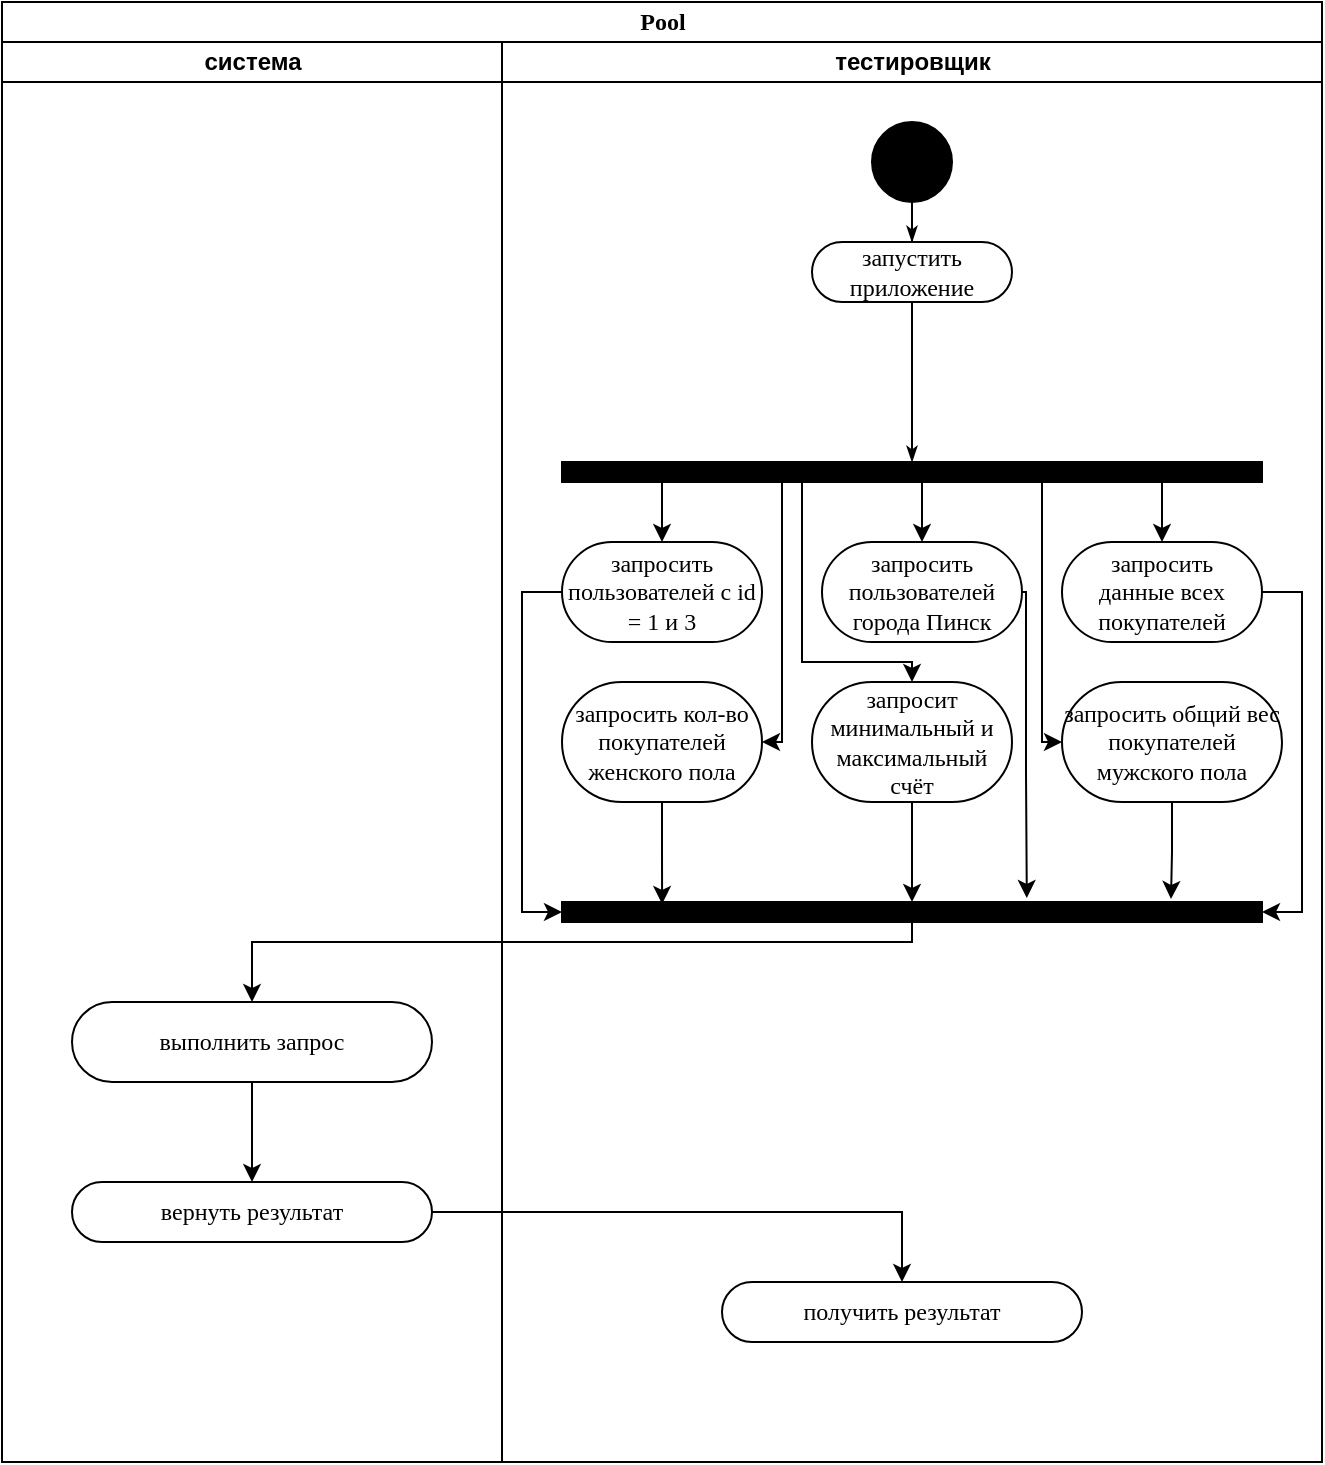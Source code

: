 <mxfile version="24.0.6" type="github">
  <diagram name="Page-1" id="0783ab3e-0a74-02c8-0abd-f7b4e66b4bec">
    <mxGraphModel dx="1509" dy="785" grid="1" gridSize="10" guides="1" tooltips="1" connect="1" arrows="1" fold="1" page="1" pageScale="1" pageWidth="850" pageHeight="1100" background="none" math="0" shadow="0">
      <root>
        <mxCell id="0" />
        <mxCell id="1" parent="0" />
        <mxCell id="1c1d494c118603dd-1" value="Pool" style="swimlane;html=1;childLayout=stackLayout;startSize=20;rounded=0;shadow=0;comic=0;labelBackgroundColor=none;strokeWidth=1;fontFamily=Verdana;fontSize=12;align=center;" parent="1" vertex="1">
          <mxGeometry x="40" y="20" width="660" height="730" as="geometry" />
        </mxCell>
        <mxCell id="1c1d494c118603dd-3" value="система" style="swimlane;html=1;startSize=20;" parent="1c1d494c118603dd-1" vertex="1">
          <mxGeometry y="20" width="250" height="710" as="geometry" />
        </mxCell>
        <mxCell id="jq8Ooqz2yySnKF2LfUtu-45" style="edgeStyle=orthogonalEdgeStyle;rounded=0;orthogonalLoop=1;jettySize=auto;html=1;" edge="1" parent="1c1d494c118603dd-3" source="jq8Ooqz2yySnKF2LfUtu-42">
          <mxGeometry relative="1" as="geometry">
            <mxPoint x="125" y="570" as="targetPoint" />
          </mxGeometry>
        </mxCell>
        <mxCell id="jq8Ooqz2yySnKF2LfUtu-42" value="выполнить запрос" style="rounded=1;whiteSpace=wrap;html=1;shadow=0;comic=0;labelBackgroundColor=none;strokeWidth=1;fontFamily=Verdana;fontSize=12;align=center;arcSize=50;" vertex="1" parent="1c1d494c118603dd-3">
          <mxGeometry x="35" y="480" width="180" height="40" as="geometry" />
        </mxCell>
        <mxCell id="jq8Ooqz2yySnKF2LfUtu-44" value="вернуть результат" style="rounded=1;whiteSpace=wrap;html=1;shadow=0;comic=0;labelBackgroundColor=none;strokeWidth=1;fontFamily=Verdana;fontSize=12;align=center;arcSize=50;" vertex="1" parent="1c1d494c118603dd-3">
          <mxGeometry x="35" y="570" width="180" height="30" as="geometry" />
        </mxCell>
        <mxCell id="1c1d494c118603dd-4" value="тестировщик" style="swimlane;html=1;startSize=20;" parent="1c1d494c118603dd-1" vertex="1">
          <mxGeometry x="250" y="20" width="410" height="710" as="geometry" />
        </mxCell>
        <mxCell id="1c1d494c118603dd-27" style="edgeStyle=orthogonalEdgeStyle;rounded=0;html=1;labelBackgroundColor=none;startArrow=none;startFill=0;startSize=5;endArrow=classicThin;endFill=1;endSize=5;jettySize=auto;orthogonalLoop=1;strokeWidth=1;fontFamily=Verdana;fontSize=12" parent="1c1d494c118603dd-4" source="60571a20871a0731-4" target="60571a20871a0731-8" edge="1">
          <mxGeometry relative="1" as="geometry" />
        </mxCell>
        <mxCell id="60571a20871a0731-4" value="" style="ellipse;whiteSpace=wrap;html=1;rounded=0;shadow=0;comic=0;labelBackgroundColor=none;strokeWidth=1;fillColor=#000000;fontFamily=Verdana;fontSize=12;align=center;" parent="1c1d494c118603dd-4" vertex="1">
          <mxGeometry x="185" y="40" width="40" height="40" as="geometry" />
        </mxCell>
        <mxCell id="60571a20871a0731-8" value="запустить приложение" style="rounded=1;whiteSpace=wrap;html=1;shadow=0;comic=0;labelBackgroundColor=none;strokeWidth=1;fontFamily=Verdana;fontSize=12;align=center;arcSize=50;" parent="1c1d494c118603dd-4" vertex="1">
          <mxGeometry x="155" y="100" width="100" height="30" as="geometry" />
        </mxCell>
        <mxCell id="jq8Ooqz2yySnKF2LfUtu-25" style="edgeStyle=orthogonalEdgeStyle;rounded=0;orthogonalLoop=1;jettySize=auto;html=1;entryX=0.5;entryY=0;entryDx=0;entryDy=0;" edge="1" parent="1c1d494c118603dd-4" source="60571a20871a0731-3" target="jq8Ooqz2yySnKF2LfUtu-15">
          <mxGeometry relative="1" as="geometry">
            <Array as="points">
              <mxPoint x="80" y="230" />
              <mxPoint x="80" y="230" />
            </Array>
          </mxGeometry>
        </mxCell>
        <mxCell id="jq8Ooqz2yySnKF2LfUtu-26" style="edgeStyle=orthogonalEdgeStyle;rounded=0;orthogonalLoop=1;jettySize=auto;html=1;" edge="1" parent="1c1d494c118603dd-4" source="60571a20871a0731-3" target="jq8Ooqz2yySnKF2LfUtu-18">
          <mxGeometry relative="1" as="geometry">
            <Array as="points">
              <mxPoint x="140" y="350" />
            </Array>
          </mxGeometry>
        </mxCell>
        <mxCell id="jq8Ooqz2yySnKF2LfUtu-27" style="edgeStyle=orthogonalEdgeStyle;rounded=0;orthogonalLoop=1;jettySize=auto;html=1;entryX=0.5;entryY=0;entryDx=0;entryDy=0;" edge="1" parent="1c1d494c118603dd-4" source="60571a20871a0731-3" target="jq8Ooqz2yySnKF2LfUtu-20">
          <mxGeometry relative="1" as="geometry">
            <Array as="points">
              <mxPoint x="210" y="230" />
              <mxPoint x="210" y="230" />
            </Array>
          </mxGeometry>
        </mxCell>
        <mxCell id="jq8Ooqz2yySnKF2LfUtu-28" style="edgeStyle=orthogonalEdgeStyle;rounded=0;orthogonalLoop=1;jettySize=auto;html=1;" edge="1" parent="1c1d494c118603dd-4" source="60571a20871a0731-3" target="jq8Ooqz2yySnKF2LfUtu-21">
          <mxGeometry relative="1" as="geometry">
            <Array as="points">
              <mxPoint x="330" y="230" />
              <mxPoint x="330" y="230" />
            </Array>
          </mxGeometry>
        </mxCell>
        <mxCell id="jq8Ooqz2yySnKF2LfUtu-29" style="edgeStyle=orthogonalEdgeStyle;rounded=0;orthogonalLoop=1;jettySize=auto;html=1;" edge="1" parent="1c1d494c118603dd-4" source="60571a20871a0731-3" target="jq8Ooqz2yySnKF2LfUtu-19">
          <mxGeometry relative="1" as="geometry">
            <Array as="points">
              <mxPoint x="270" y="350" />
            </Array>
          </mxGeometry>
        </mxCell>
        <mxCell id="jq8Ooqz2yySnKF2LfUtu-30" style="edgeStyle=orthogonalEdgeStyle;rounded=0;orthogonalLoop=1;jettySize=auto;html=1;entryX=0.5;entryY=0;entryDx=0;entryDy=0;" edge="1" parent="1c1d494c118603dd-4" source="60571a20871a0731-3" target="jq8Ooqz2yySnKF2LfUtu-17">
          <mxGeometry relative="1" as="geometry">
            <Array as="points">
              <mxPoint x="150" y="310" />
              <mxPoint x="205" y="310" />
            </Array>
          </mxGeometry>
        </mxCell>
        <mxCell id="60571a20871a0731-3" value="" style="whiteSpace=wrap;html=1;rounded=0;shadow=0;comic=0;labelBackgroundColor=none;strokeWidth=1;fillColor=#000000;fontFamily=Verdana;fontSize=12;align=center;rotation=0;" parent="1c1d494c118603dd-4" vertex="1">
          <mxGeometry x="30" y="210" width="350" height="10" as="geometry" />
        </mxCell>
        <mxCell id="1c1d494c118603dd-28" style="edgeStyle=orthogonalEdgeStyle;rounded=0;html=1;entryX=0.5;entryY=0;labelBackgroundColor=none;startArrow=none;startFill=0;startSize=5;endArrow=classicThin;endFill=1;endSize=5;jettySize=auto;orthogonalLoop=1;strokeWidth=1;fontFamily=Verdana;fontSize=12" parent="1c1d494c118603dd-4" source="60571a20871a0731-8" target="60571a20871a0731-3" edge="1">
          <mxGeometry relative="1" as="geometry">
            <Array as="points">
              <mxPoint x="205" y="150" />
              <mxPoint x="205" y="150" />
            </Array>
          </mxGeometry>
        </mxCell>
        <mxCell id="jq8Ooqz2yySnKF2LfUtu-36" style="edgeStyle=orthogonalEdgeStyle;rounded=0;orthogonalLoop=1;jettySize=auto;html=1;entryX=0;entryY=0.5;entryDx=0;entryDy=0;" edge="1" parent="1c1d494c118603dd-4" source="jq8Ooqz2yySnKF2LfUtu-15" target="jq8Ooqz2yySnKF2LfUtu-33">
          <mxGeometry relative="1" as="geometry">
            <Array as="points">
              <mxPoint x="10" y="275" />
              <mxPoint x="10" y="435" />
            </Array>
          </mxGeometry>
        </mxCell>
        <mxCell id="jq8Ooqz2yySnKF2LfUtu-15" value="запросить пользователей с id = 1 и 3" style="rounded=1;whiteSpace=wrap;html=1;shadow=0;comic=0;labelBackgroundColor=none;strokeWidth=1;fontFamily=Verdana;fontSize=12;align=center;arcSize=50;" vertex="1" parent="1c1d494c118603dd-4">
          <mxGeometry x="30" y="250" width="100" height="50" as="geometry" />
        </mxCell>
        <mxCell id="jq8Ooqz2yySnKF2LfUtu-37" style="edgeStyle=orthogonalEdgeStyle;rounded=0;orthogonalLoop=1;jettySize=auto;html=1;entryX=0.5;entryY=0;entryDx=0;entryDy=0;" edge="1" parent="1c1d494c118603dd-4" source="jq8Ooqz2yySnKF2LfUtu-17" target="jq8Ooqz2yySnKF2LfUtu-33">
          <mxGeometry relative="1" as="geometry" />
        </mxCell>
        <mxCell id="jq8Ooqz2yySnKF2LfUtu-17" value="запросит минимальный и максимальный счёт" style="rounded=1;whiteSpace=wrap;html=1;shadow=0;comic=0;labelBackgroundColor=none;strokeWidth=1;fontFamily=Verdana;fontSize=12;align=center;arcSize=50;" vertex="1" parent="1c1d494c118603dd-4">
          <mxGeometry x="155" y="320" width="100" height="60" as="geometry" />
        </mxCell>
        <mxCell id="jq8Ooqz2yySnKF2LfUtu-19" value="запросить общий вес покупателей мужского пола" style="rounded=1;whiteSpace=wrap;html=1;shadow=0;comic=0;labelBackgroundColor=none;strokeWidth=1;fontFamily=Verdana;fontSize=12;align=center;arcSize=50;" vertex="1" parent="1c1d494c118603dd-4">
          <mxGeometry x="280" y="320" width="110" height="60" as="geometry" />
        </mxCell>
        <mxCell id="jq8Ooqz2yySnKF2LfUtu-18" value="запросить кол-во покупателей женского пола" style="rounded=1;whiteSpace=wrap;html=1;shadow=0;comic=0;labelBackgroundColor=none;strokeWidth=1;fontFamily=Verdana;fontSize=12;align=center;arcSize=50;" vertex="1" parent="1c1d494c118603dd-4">
          <mxGeometry x="30" y="320" width="100" height="60" as="geometry" />
        </mxCell>
        <mxCell id="jq8Ooqz2yySnKF2LfUtu-20" value="запросить пользователей города Пинск" style="rounded=1;whiteSpace=wrap;html=1;shadow=0;comic=0;labelBackgroundColor=none;strokeWidth=1;fontFamily=Verdana;fontSize=12;align=center;arcSize=50;" vertex="1" parent="1c1d494c118603dd-4">
          <mxGeometry x="160" y="250" width="100" height="50" as="geometry" />
        </mxCell>
        <mxCell id="jq8Ooqz2yySnKF2LfUtu-39" style="edgeStyle=orthogonalEdgeStyle;rounded=0;orthogonalLoop=1;jettySize=auto;html=1;entryX=1;entryY=0.5;entryDx=0;entryDy=0;" edge="1" parent="1c1d494c118603dd-4" source="jq8Ooqz2yySnKF2LfUtu-21" target="jq8Ooqz2yySnKF2LfUtu-33">
          <mxGeometry relative="1" as="geometry">
            <Array as="points">
              <mxPoint x="400" y="275" />
              <mxPoint x="400" y="435" />
            </Array>
          </mxGeometry>
        </mxCell>
        <mxCell id="jq8Ooqz2yySnKF2LfUtu-21" value="запросить&lt;div&gt;данные всех покупателей&lt;/div&gt;" style="rounded=1;whiteSpace=wrap;html=1;shadow=0;comic=0;labelBackgroundColor=none;strokeWidth=1;fontFamily=Verdana;fontSize=12;align=center;arcSize=50;" vertex="1" parent="1c1d494c118603dd-4">
          <mxGeometry x="280" y="250" width="100" height="50" as="geometry" />
        </mxCell>
        <mxCell id="jq8Ooqz2yySnKF2LfUtu-33" value="" style="whiteSpace=wrap;html=1;rounded=0;shadow=0;comic=0;labelBackgroundColor=none;strokeWidth=1;fillColor=#000000;fontFamily=Verdana;fontSize=12;align=center;rotation=0;" vertex="1" parent="1c1d494c118603dd-4">
          <mxGeometry x="30" y="430" width="350" height="10" as="geometry" />
        </mxCell>
        <mxCell id="jq8Ooqz2yySnKF2LfUtu-35" style="edgeStyle=orthogonalEdgeStyle;rounded=0;orthogonalLoop=1;jettySize=auto;html=1;entryX=0.143;entryY=0.1;entryDx=0;entryDy=0;entryPerimeter=0;" edge="1" parent="1c1d494c118603dd-4" source="jq8Ooqz2yySnKF2LfUtu-18" target="jq8Ooqz2yySnKF2LfUtu-33">
          <mxGeometry relative="1" as="geometry" />
        </mxCell>
        <mxCell id="jq8Ooqz2yySnKF2LfUtu-38" style="edgeStyle=orthogonalEdgeStyle;rounded=0;orthogonalLoop=1;jettySize=auto;html=1;entryX=0.87;entryY=-0.15;entryDx=0;entryDy=0;entryPerimeter=0;" edge="1" parent="1c1d494c118603dd-4" source="jq8Ooqz2yySnKF2LfUtu-19" target="jq8Ooqz2yySnKF2LfUtu-33">
          <mxGeometry relative="1" as="geometry" />
        </mxCell>
        <mxCell id="jq8Ooqz2yySnKF2LfUtu-40" style="edgeStyle=orthogonalEdgeStyle;rounded=0;orthogonalLoop=1;jettySize=auto;html=1;entryX=0.664;entryY=-0.2;entryDx=0;entryDy=0;entryPerimeter=0;" edge="1" parent="1c1d494c118603dd-4" source="jq8Ooqz2yySnKF2LfUtu-20" target="jq8Ooqz2yySnKF2LfUtu-33">
          <mxGeometry relative="1" as="geometry">
            <Array as="points">
              <mxPoint x="262" y="275" />
              <mxPoint x="262" y="365" />
            </Array>
          </mxGeometry>
        </mxCell>
        <mxCell id="jq8Ooqz2yySnKF2LfUtu-77" value="получить результат" style="rounded=1;whiteSpace=wrap;html=1;shadow=0;comic=0;labelBackgroundColor=none;strokeWidth=1;fontFamily=Verdana;fontSize=12;align=center;arcSize=50;" vertex="1" parent="1c1d494c118603dd-4">
          <mxGeometry x="110" y="620" width="180" height="30" as="geometry" />
        </mxCell>
        <mxCell id="jq8Ooqz2yySnKF2LfUtu-43" style="edgeStyle=orthogonalEdgeStyle;rounded=0;orthogonalLoop=1;jettySize=auto;html=1;entryX=0.5;entryY=0;entryDx=0;entryDy=0;" edge="1" parent="1c1d494c118603dd-1" source="jq8Ooqz2yySnKF2LfUtu-33" target="jq8Ooqz2yySnKF2LfUtu-42">
          <mxGeometry relative="1" as="geometry">
            <Array as="points">
              <mxPoint x="455" y="470" />
              <mxPoint x="125" y="470" />
            </Array>
          </mxGeometry>
        </mxCell>
        <mxCell id="jq8Ooqz2yySnKF2LfUtu-78" style="edgeStyle=orthogonalEdgeStyle;rounded=0;orthogonalLoop=1;jettySize=auto;html=1;" edge="1" parent="1c1d494c118603dd-1" source="jq8Ooqz2yySnKF2LfUtu-44" target="jq8Ooqz2yySnKF2LfUtu-77">
          <mxGeometry relative="1" as="geometry" />
        </mxCell>
      </root>
    </mxGraphModel>
  </diagram>
</mxfile>
